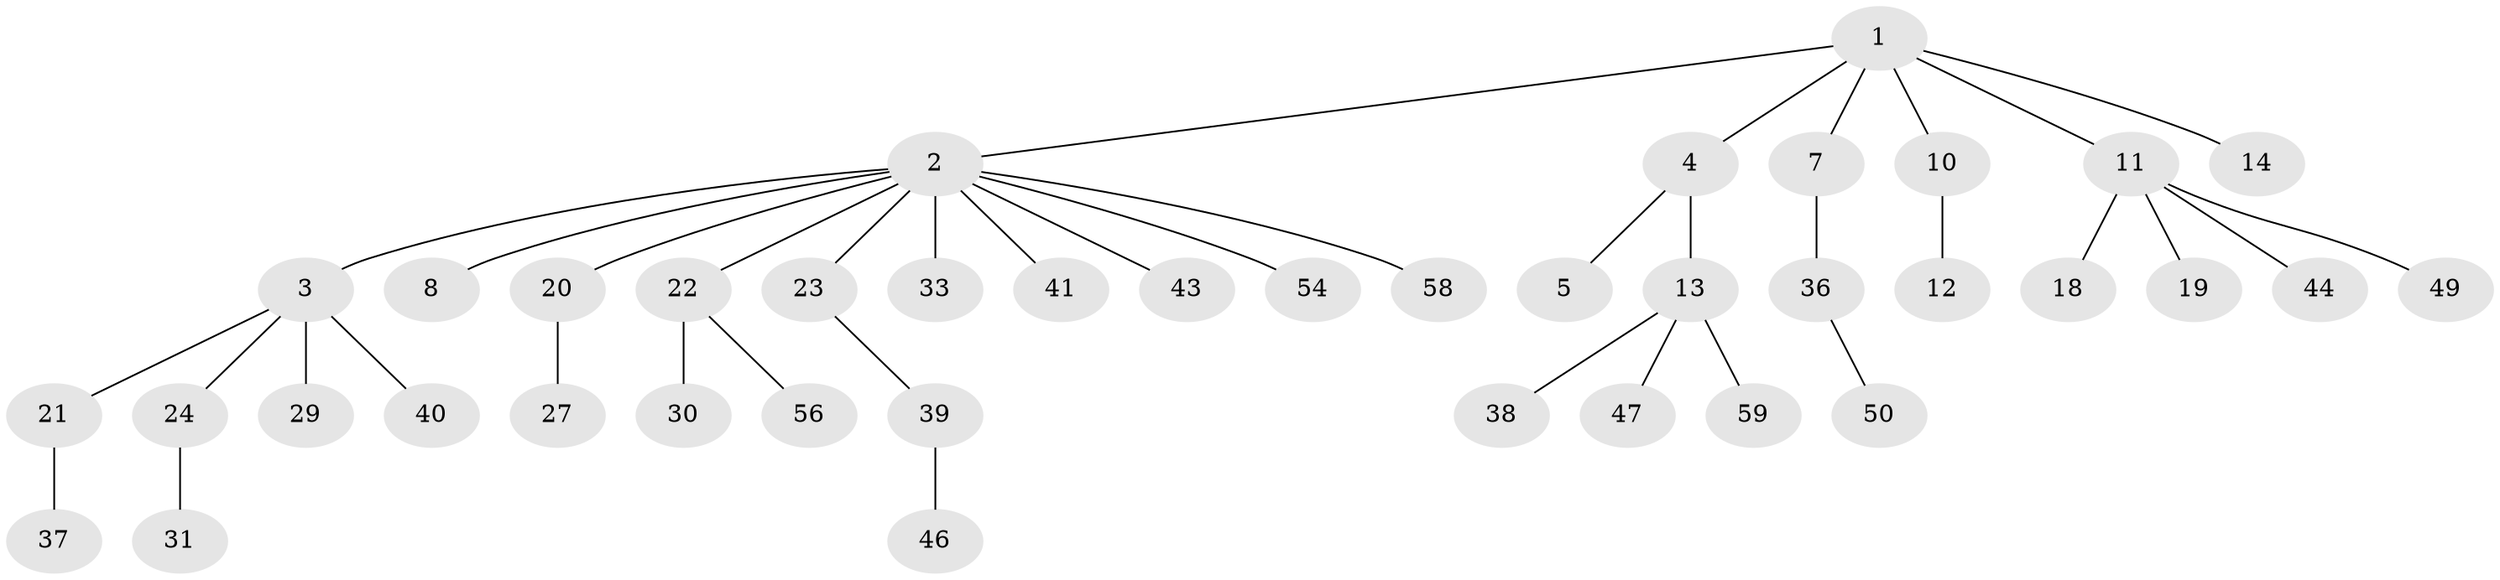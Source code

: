 // Generated by graph-tools (version 1.1) at 2025/52/02/27/25 19:52:11]
// undirected, 40 vertices, 39 edges
graph export_dot {
graph [start="1"]
  node [color=gray90,style=filled];
  1 [super="+6"];
  2 [super="+9"];
  3 [super="+15"];
  4;
  5 [super="+25"];
  7;
  8;
  10;
  11 [super="+17"];
  12 [super="+42"];
  13 [super="+26"];
  14 [super="+16"];
  18;
  19;
  20 [super="+32"];
  21;
  22 [super="+28"];
  23;
  24;
  27;
  29 [super="+34"];
  30 [super="+35"];
  31 [super="+55"];
  33;
  36 [super="+53"];
  37 [super="+52"];
  38;
  39 [super="+57"];
  40;
  41 [super="+45"];
  43;
  44 [super="+51"];
  46;
  47 [super="+48"];
  49;
  50;
  54;
  56;
  58;
  59;
  1 -- 2;
  1 -- 4;
  1 -- 7;
  1 -- 11;
  1 -- 10;
  1 -- 14;
  2 -- 3;
  2 -- 8;
  2 -- 20;
  2 -- 41;
  2 -- 33;
  2 -- 54;
  2 -- 23;
  2 -- 22;
  2 -- 58;
  2 -- 43;
  3 -- 21;
  3 -- 24;
  3 -- 29;
  3 -- 40;
  4 -- 5;
  4 -- 13;
  7 -- 36;
  10 -- 12;
  11 -- 18;
  11 -- 19;
  11 -- 49;
  11 -- 44;
  13 -- 47;
  13 -- 59;
  13 -- 38;
  20 -- 27;
  21 -- 37;
  22 -- 56;
  22 -- 30;
  23 -- 39;
  24 -- 31;
  36 -- 50;
  39 -- 46;
}
